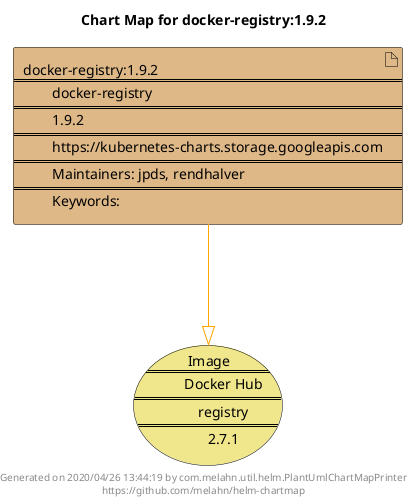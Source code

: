 @startuml
skinparam linetype ortho
skinparam backgroundColor white
skinparam usecaseBorderColor black
skinparam usecaseArrowColor LightSlateGray
skinparam artifactBorderColor black
skinparam artifactArrowColor LightSlateGray

title Chart Map for docker-registry:1.9.2

'There is one referenced Helm Chart
artifact "docker-registry:1.9.2\n====\n\tdocker-registry\n====\n\t1.9.2\n====\n\thttps://kubernetes-charts.storage.googleapis.com\n====\n\tMaintainers: jpds, rendhalver\n====\n\tKeywords: " as docker_registry_1_9_2 #BurlyWood

'There is one referenced Docker Image
usecase "Image\n====\n\tDocker Hub\n====\n\tregistry\n====\n\t2.7.1" as registry_2_7_1 #Khaki

'Chart Dependencies
docker_registry_1_9_2--[#orange]-|>registry_2_7_1

center footer Generated on 2020/04/26 13:44:19 by com.melahn.util.helm.PlantUmlChartMapPrinter\nhttps://github.com/melahn/helm-chartmap
@enduml
